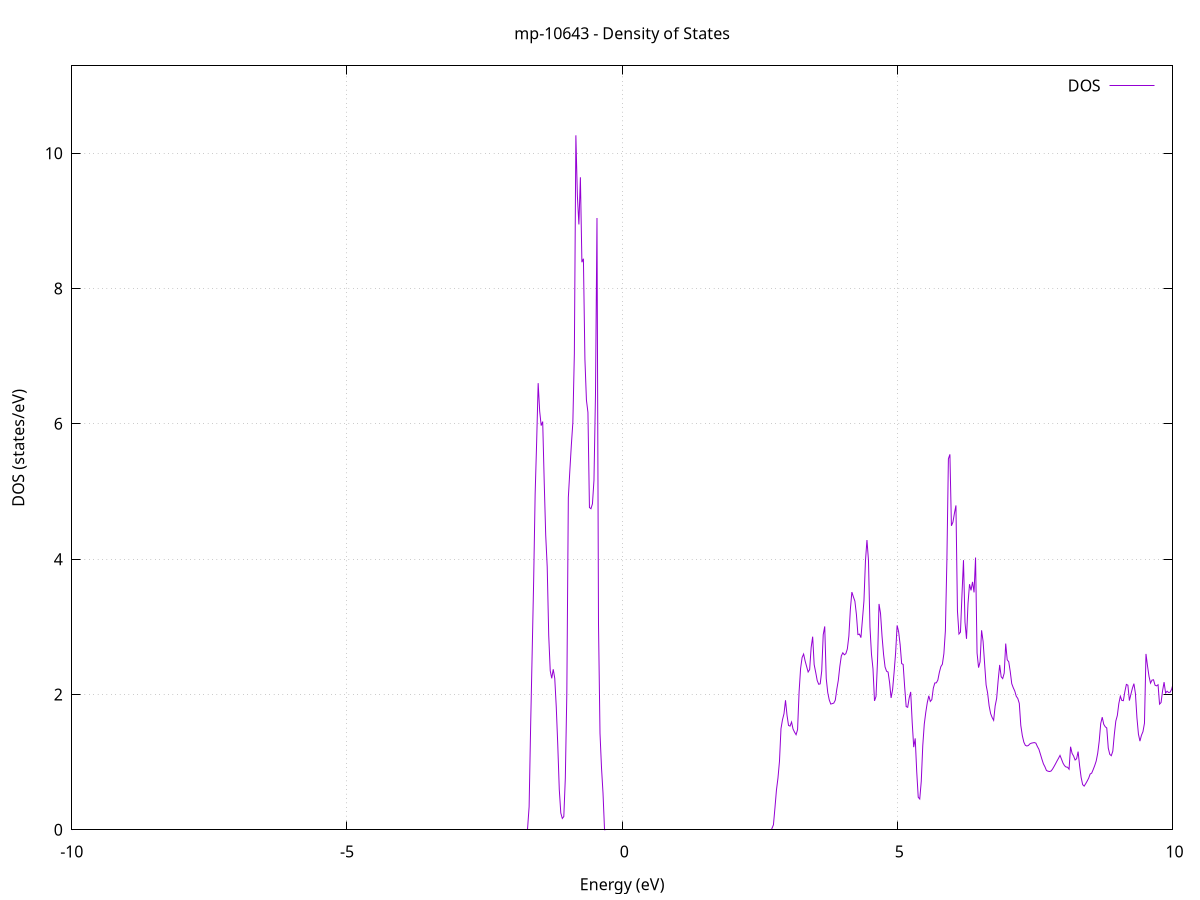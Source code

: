 set title 'mp-10643 - Density of States'
set xlabel 'Energy (eV)'
set ylabel 'DOS (states/eV)'
set grid
set xrange [-10:10]
set yrange [0:11.291]
set xzeroaxis lt -1
set terminal png size 800,600
set output 'mp-10643_dos_gnuplot.png'
plot '-' using 1:2 with lines title 'DOS'
-41.262600 0.000000
-41.235200 0.000000
-41.207800 0.000000
-41.180400 0.000000
-41.153000 0.000000
-41.125600 0.000000
-41.098200 0.000000
-41.070800 0.000000
-41.043400 0.000000
-41.016000 0.000000
-40.988600 0.000000
-40.961200 0.000000
-40.933800 0.000000
-40.906400 0.000000
-40.879000 0.000000
-40.851600 0.000000
-40.824100 0.000000
-40.796700 0.000000
-40.769300 0.000000
-40.741900 0.000000
-40.714500 0.000000
-40.687100 0.000000
-40.659700 0.000000
-40.632300 0.000000
-40.604900 0.000000
-40.577500 0.000000
-40.550100 0.000000
-40.522700 0.000000
-40.495300 0.000000
-40.467900 0.000000
-40.440500 0.000000
-40.413100 0.000000
-40.385700 0.000000
-40.358300 0.000000
-40.330900 0.000000
-40.303500 0.000000
-40.276100 0.000000
-40.248700 0.000000
-40.221200 0.000000
-40.193800 0.000000
-40.166400 0.000000
-40.139000 0.000000
-40.111600 0.000000
-40.084200 0.000000
-40.056800 0.000000
-40.029400 0.000000
-40.002000 0.000000
-39.974600 0.000000
-39.947200 0.000000
-39.919800 0.000000
-39.892400 0.000000
-39.865000 0.000000
-39.837600 0.000000
-39.810200 0.000000
-39.782800 0.000000
-39.755400 0.000000
-39.728000 0.000000
-39.700600 0.000000
-39.673200 0.000000
-39.645800 0.000000
-39.618300 0.000000
-39.590900 0.000000
-39.563500 0.000000
-39.536100 0.000000
-39.508700 0.000000
-39.481300 0.000000
-39.453900 0.000000
-39.426500 0.000000
-39.399100 0.000000
-39.371700 0.000000
-39.344300 0.000000
-39.316900 0.000000
-39.289500 0.000000
-39.262100 0.000000
-39.234700 0.000000
-39.207300 0.000000
-39.179900 0.000000
-39.152500 0.000000
-39.125100 0.000000
-39.097700 0.000000
-39.070300 0.000000
-39.042800 0.000000
-39.015400 0.000000
-38.988000 0.000000
-38.960600 0.000000
-38.933200 0.000000
-38.905800 0.000000
-38.878400 0.000000
-38.851000 0.000000
-38.823600 0.000000
-38.796200 0.000000
-38.768800 324.439200
-38.741400 0.000000
-38.714000 0.000000
-38.686600 0.000000
-38.659200 0.000000
-38.631800 0.000000
-38.604400 0.000000
-38.577000 0.000000
-38.549600 0.000000
-38.522200 0.000000
-38.494800 0.000000
-38.467400 0.000000
-38.439900 0.000000
-38.412500 0.000000
-38.385100 0.000000
-38.357700 0.000000
-38.330300 0.000000
-38.302900 0.000000
-38.275500 0.000000
-38.248100 0.000000
-38.220700 0.000000
-38.193300 0.000000
-38.165900 0.000000
-38.138500 0.000000
-38.111100 0.000000
-38.083700 0.000000
-38.056300 0.000000
-38.028900 0.000000
-38.001500 0.000000
-37.974100 0.000000
-37.946700 0.000000
-37.919300 0.000000
-37.891900 0.000000
-37.864500 0.000000
-37.837000 0.000000
-37.809600 0.000000
-37.782200 0.000000
-37.754800 0.000000
-37.727400 0.000000
-37.700000 0.000000
-37.672600 0.000000
-37.645200 0.000000
-37.617800 0.000000
-37.590400 0.000000
-37.563000 0.000000
-37.535600 0.000000
-37.508200 0.000000
-37.480800 0.000000
-37.453400 0.000000
-37.426000 0.000000
-37.398600 0.000000
-37.371200 0.000000
-37.343800 0.000000
-37.316400 0.000000
-37.289000 0.000000
-37.261500 0.000000
-37.234100 0.000000
-37.206700 0.000000
-37.179300 0.000000
-37.151900 0.000000
-37.124500 0.000000
-37.097100 0.000000
-37.069700 0.000000
-37.042300 0.000000
-37.014900 0.000000
-36.987500 0.000000
-36.960100 0.000000
-36.932700 0.000000
-36.905300 0.000000
-36.877900 0.000000
-36.850500 0.000000
-36.823100 0.000000
-36.795700 0.000000
-36.768300 0.000000
-36.740900 0.000000
-36.713500 0.000000
-36.686100 0.000000
-36.658600 0.000000
-36.631200 0.000000
-36.603800 0.000000
-36.576400 0.000000
-36.549000 0.000000
-36.521600 0.000000
-36.494200 0.000000
-36.466800 0.000000
-36.439400 0.000000
-36.412000 0.000000
-36.384600 0.000000
-36.357200 0.000000
-36.329800 0.000000
-36.302400 0.000000
-36.275000 0.000000
-36.247600 0.000000
-36.220200 0.000000
-36.192800 0.000000
-36.165400 0.000000
-36.138000 0.000000
-36.110600 0.000000
-36.083100 0.000000
-36.055700 0.000000
-36.028300 0.000000
-36.000900 0.000000
-35.973500 0.000000
-35.946100 0.000000
-35.918700 0.000000
-35.891300 0.000000
-35.863900 0.000000
-35.836500 0.000000
-35.809100 0.000000
-35.781700 0.000000
-35.754300 0.000000
-35.726900 0.000000
-35.699500 0.000000
-35.672100 0.000000
-35.644700 0.000000
-35.617300 0.000000
-35.589900 0.000000
-35.562500 0.000000
-35.535100 0.000000
-35.507700 0.000000
-35.480200 0.000000
-35.452800 0.000000
-35.425400 0.000000
-35.398000 0.000000
-35.370600 0.000000
-35.343200 0.000000
-35.315800 0.000000
-35.288400 0.000000
-35.261000 0.000000
-35.233600 0.000000
-35.206200 0.000000
-35.178800 0.000000
-35.151400 0.000000
-35.124000 0.000000
-35.096600 0.000000
-35.069200 0.000000
-35.041800 0.000000
-35.014400 0.000000
-34.987000 0.000000
-34.959600 0.000000
-34.932200 0.000000
-34.904800 0.000000
-34.877300 0.000000
-34.849900 0.000000
-34.822500 0.000000
-34.795100 0.000000
-34.767700 0.000000
-34.740300 0.000000
-34.712900 0.000000
-34.685500 0.000000
-34.658100 0.000000
-34.630700 0.000000
-34.603300 0.000000
-34.575900 0.000000
-34.548500 0.000000
-34.521100 0.000000
-34.493700 0.000000
-34.466300 0.000000
-34.438900 0.000000
-34.411500 0.000000
-34.384100 0.000000
-34.356700 0.000000
-34.329300 0.000000
-34.301800 0.000000
-34.274400 0.000000
-34.247000 0.000000
-34.219600 0.000000
-34.192200 0.000000
-34.164800 0.000000
-34.137400 0.000000
-34.110000 0.000000
-34.082600 0.000000
-34.055200 0.000000
-34.027800 0.000000
-34.000400 0.000000
-33.973000 0.000000
-33.945600 0.000000
-33.918200 0.000000
-33.890800 0.000000
-33.863400 0.000000
-33.836000 0.000000
-33.808600 0.000000
-33.781200 0.000000
-33.753800 0.000000
-33.726400 0.000000
-33.698900 0.000000
-33.671500 0.000000
-33.644100 0.000000
-33.616700 0.000000
-33.589300 0.000000
-33.561900 0.000000
-33.534500 0.000000
-33.507100 0.000000
-33.479700 0.000000
-33.452300 0.000000
-33.424900 0.000000
-33.397500 0.000000
-33.370100 0.000000
-33.342700 0.000000
-33.315300 0.000000
-33.287900 0.000000
-33.260500 0.000000
-33.233100 0.000000
-33.205700 0.000000
-33.178300 0.000000
-33.150900 0.000000
-33.123500 0.000000
-33.096000 0.000000
-33.068600 0.000000
-33.041200 0.000000
-33.013800 0.000000
-32.986400 0.000000
-32.959000 0.000000
-32.931600 0.000000
-32.904200 0.000000
-32.876800 0.000000
-32.849400 0.000000
-32.822000 0.000000
-32.794600 0.000000
-32.767200 0.000000
-32.739800 0.000000
-32.712400 0.000000
-32.685000 0.000000
-32.657600 0.000000
-32.630200 0.000000
-32.602800 0.000000
-32.575400 0.000000
-32.548000 0.000000
-32.520500 0.000000
-32.493100 0.000000
-32.465700 0.000000
-32.438300 0.000000
-32.410900 0.000000
-32.383500 0.000000
-32.356100 0.000000
-32.328700 0.000000
-32.301300 0.000000
-32.273900 0.000000
-32.246500 0.000000
-32.219100 0.000000
-32.191700 0.000000
-32.164300 0.000000
-32.136900 0.000000
-32.109500 0.000000
-32.082100 0.000000
-32.054700 0.000000
-32.027300 0.000000
-31.999900 0.000000
-31.972500 0.000000
-31.945100 0.000000
-31.917600 0.000000
-31.890200 0.000000
-31.862800 0.000000
-31.835400 0.000000
-31.808000 0.000000
-31.780600 0.000000
-31.753200 0.000000
-31.725800 0.000000
-31.698400 0.000000
-31.671000 0.000000
-31.643600 0.000000
-31.616200 0.000000
-31.588800 0.000000
-31.561400 0.000000
-31.534000 0.000000
-31.506600 0.000000
-31.479200 0.000000
-31.451800 0.000000
-31.424400 0.000000
-31.397000 0.000000
-31.369600 0.000000
-31.342100 0.000000
-31.314700 0.000000
-31.287300 0.000000
-31.259900 0.000000
-31.232500 0.000000
-31.205100 0.000000
-31.177700 0.000000
-31.150300 0.000000
-31.122900 0.000000
-31.095500 0.000000
-31.068100 0.000000
-31.040700 0.000000
-31.013300 0.000000
-30.985900 0.000000
-30.958500 0.000000
-30.931100 0.000000
-30.903700 0.000000
-30.876300 0.000000
-30.848900 0.000000
-30.821500 0.000000
-30.794100 0.000000
-30.766700 0.000000
-30.739200 0.000000
-30.711800 0.000000
-30.684400 0.000000
-30.657000 0.000000
-30.629600 0.000000
-30.602200 0.000000
-30.574800 0.000000
-30.547400 0.000000
-30.520000 0.000000
-30.492600 0.000000
-30.465200 0.000000
-30.437800 0.000000
-30.410400 0.000000
-30.383000 0.000000
-30.355600 0.000000
-30.328200 0.000000
-30.300800 0.000000
-30.273400 0.000000
-30.246000 0.000000
-30.218600 0.000000
-30.191200 0.000000
-30.163800 0.000000
-30.136300 0.000000
-30.108900 0.000000
-30.081500 0.000000
-30.054100 0.000000
-30.026700 0.000000
-29.999300 0.000000
-29.971900 0.000000
-29.944500 0.000000
-29.917100 0.000000
-29.889700 0.000000
-29.862300 0.000000
-29.834900 0.000000
-29.807500 0.000000
-29.780100 0.000000
-29.752700 0.000000
-29.725300 0.000000
-29.697900 0.000000
-29.670500 0.000000
-29.643100 0.000000
-29.615700 0.000000
-29.588300 0.000000
-29.560800 0.000000
-29.533400 0.000000
-29.506000 0.000000
-29.478600 0.000000
-29.451200 0.000000
-29.423800 0.000000
-29.396400 0.000000
-29.369000 0.000000
-29.341600 0.000000
-29.314200 0.000000
-29.286800 0.000000
-29.259400 0.000000
-29.232000 0.000000
-29.204600 0.000000
-29.177200 0.000000
-29.149800 0.000000
-29.122400 0.000000
-29.095000 0.000000
-29.067600 0.000000
-29.040200 0.000000
-29.012800 0.000000
-28.985400 0.000000
-28.957900 0.000000
-28.930500 0.000000
-28.903100 0.000000
-28.875700 0.000000
-28.848300 0.000000
-28.820900 0.000000
-28.793500 0.000000
-28.766100 0.000000
-28.738700 0.000000
-28.711300 0.000000
-28.683900 0.000000
-28.656500 0.000000
-28.629100 0.000000
-28.601700 0.000000
-28.574300 0.000000
-28.546900 0.000000
-28.519500 0.000000
-28.492100 0.000000
-28.464700 0.000000
-28.437300 0.000000
-28.409900 0.000000
-28.382500 0.000000
-28.355000 0.000000
-28.327600 0.000000
-28.300200 0.000000
-28.272800 0.000000
-28.245400 0.000000
-28.218000 0.000000
-28.190600 0.000000
-28.163200 0.000000
-28.135800 0.000000
-28.108400 0.000000
-28.081000 0.000000
-28.053600 0.000000
-28.026200 0.000000
-27.998800 0.000000
-27.971400 0.000000
-27.944000 0.000000
-27.916600 0.000000
-27.889200 0.000000
-27.861800 0.000000
-27.834400 0.000000
-27.807000 0.000000
-27.779500 0.000000
-27.752100 0.000000
-27.724700 0.000000
-27.697300 0.000000
-27.669900 0.000000
-27.642500 0.000000
-27.615100 0.000000
-27.587700 0.000000
-27.560300 0.000000
-27.532900 0.000000
-27.505500 0.000000
-27.478100 0.000000
-27.450700 0.000000
-27.423300 0.000000
-27.395900 0.000000
-27.368500 0.000000
-27.341100 0.000000
-27.313700 0.000000
-27.286300 0.000000
-27.258900 0.000000
-27.231500 0.000000
-27.204100 0.000000
-27.176600 0.000000
-27.149200 0.000000
-27.121800 0.000000
-27.094400 0.000000
-27.067000 0.000000
-27.039600 0.000000
-27.012200 0.000000
-26.984800 0.000000
-26.957400 0.000000
-26.930000 0.000000
-26.902600 0.000000
-26.875200 0.000000
-26.847800 0.000000
-26.820400 0.000000
-26.793000 0.000000
-26.765600 0.000000
-26.738200 0.000000
-26.710800 0.000000
-26.683400 0.000000
-26.656000 0.000000
-26.628600 0.000000
-26.601100 0.000000
-26.573700 0.000000
-26.546300 0.000000
-26.518900 0.000000
-26.491500 0.000000
-26.464100 0.000000
-26.436700 0.000000
-26.409300 0.000000
-26.381900 0.000000
-26.354500 0.000000
-26.327100 0.000000
-26.299700 0.000000
-26.272300 0.000000
-26.244900 0.000000
-26.217500 0.000000
-26.190100 0.000000
-26.162700 0.000000
-26.135300 0.000000
-26.107900 0.000000
-26.080500 0.000000
-26.053100 0.000000
-26.025700 0.000000
-25.998200 0.000000
-25.970800 0.000000
-25.943400 0.000000
-25.916000 0.000000
-25.888600 0.000000
-25.861200 0.000000
-25.833800 0.000000
-25.806400 0.000000
-25.779000 0.000000
-25.751600 0.000000
-25.724200 0.000000
-25.696800 0.000000
-25.669400 0.000000
-25.642000 0.000000
-25.614600 0.000000
-25.587200 0.000000
-25.559800 0.000000
-25.532400 0.000000
-25.505000 0.000000
-25.477600 0.000000
-25.450200 0.000000
-25.422800 0.000000
-25.395300 0.000000
-25.367900 0.000000
-25.340500 0.000000
-25.313100 0.000000
-25.285700 0.000000
-25.258300 0.000000
-25.230900 0.000000
-25.203500 0.000000
-25.176100 0.000000
-25.148700 0.000000
-25.121300 0.000000
-25.093900 0.000000
-25.066500 0.000000
-25.039100 0.000000
-25.011700 0.000000
-24.984300 0.000000
-24.956900 0.000000
-24.929500 0.000000
-24.902100 0.000000
-24.874700 0.000000
-24.847300 0.000000
-24.819800 0.000000
-24.792400 0.000000
-24.765000 0.000000
-24.737600 0.000000
-24.710200 0.000000
-24.682800 0.000000
-24.655400 0.000000
-24.628000 0.000000
-24.600600 0.000000
-24.573200 0.000000
-24.545800 0.000000
-24.518400 0.000000
-24.491000 0.000000
-24.463600 0.000000
-24.436200 0.000000
-24.408800 0.000000
-24.381400 0.000000
-24.354000 0.000000
-24.326600 0.000000
-24.299200 0.000000
-24.271800 0.000000
-24.244400 0.000000
-24.216900 0.000000
-24.189500 0.000000
-24.162100 0.000000
-24.134700 0.000000
-24.107300 0.000000
-24.079900 0.000000
-24.052500 0.000000
-24.025100 0.000000
-23.997700 0.000000
-23.970300 0.000000
-23.942900 0.000000
-23.915500 0.000000
-23.888100 0.000000
-23.860700 0.000000
-23.833300 0.000000
-23.805900 0.000000
-23.778500 0.000000
-23.751100 0.000000
-23.723700 0.000000
-23.696300 0.000000
-23.668900 0.000000
-23.641500 0.000000
-23.614000 0.000000
-23.586600 0.000000
-23.559200 0.000000
-23.531800 0.000000
-23.504400 0.000000
-23.477000 0.000000
-23.449600 0.000000
-23.422200 0.000000
-23.394800 0.000000
-23.367400 0.000000
-23.340000 0.000000
-23.312600 0.000000
-23.285200 0.000000
-23.257800 0.000000
-23.230400 0.000000
-23.203000 0.000000
-23.175600 0.000000
-23.148200 0.000000
-23.120800 0.000000
-23.093400 0.000000
-23.066000 0.000000
-23.038500 0.000000
-23.011100 0.000000
-22.983700 0.000000
-22.956300 0.000000
-22.928900 0.000000
-22.901500 0.000000
-22.874100 0.000000
-22.846700 0.000000
-22.819300 0.000000
-22.791900 0.000000
-22.764500 0.000000
-22.737100 0.000000
-22.709700 0.000000
-22.682300 0.000000
-22.654900 0.000000
-22.627500 0.000000
-22.600100 0.000000
-22.572700 0.000000
-22.545300 0.000000
-22.517900 0.000000
-22.490500 0.000000
-22.463100 0.000000
-22.435600 0.000000
-22.408200 0.000000
-22.380800 0.000000
-22.353400 0.000000
-22.326000 0.000000
-22.298600 0.000000
-22.271200 0.000000
-22.243800 0.000000
-22.216400 0.000000
-22.189000 0.000000
-22.161600 0.000000
-22.134200 0.000000
-22.106800 0.000000
-22.079400 0.000000
-22.052000 0.000000
-22.024600 0.000000
-21.997200 0.000000
-21.969800 0.000000
-21.942400 0.000000
-21.915000 0.000000
-21.887600 0.000000
-21.860100 0.000000
-21.832700 0.000000
-21.805300 0.000000
-21.777900 0.000000
-21.750500 0.000000
-21.723100 0.000000
-21.695700 0.000000
-21.668300 0.000000
-21.640900 0.000000
-21.613500 0.000000
-21.586100 0.000000
-21.558700 0.000000
-21.531300 0.000000
-21.503900 0.000000
-21.476500 0.000000
-21.449100 0.000000
-21.421700 0.000000
-21.394300 0.000000
-21.366900 0.000000
-21.339500 0.000000
-21.312100 0.000000
-21.284700 0.000000
-21.257200 0.000000
-21.229800 0.000000
-21.202400 0.000000
-21.175000 0.000000
-21.147600 0.000000
-21.120200 0.000000
-21.092800 0.000000
-21.065400 0.000000
-21.038000 0.000000
-21.010600 0.000000
-20.983200 0.000000
-20.955800 0.000000
-20.928400 0.000000
-20.901000 0.000000
-20.873600 0.000000
-20.846200 0.000000
-20.818800 0.000000
-20.791400 0.000000
-20.764000 0.000000
-20.736600 0.000000
-20.709200 0.000000
-20.681800 0.000000
-20.654300 0.000000
-20.626900 0.000000
-20.599500 0.000000
-20.572100 0.000000
-20.544700 0.000000
-20.517300 0.000000
-20.489900 0.000000
-20.462500 0.000000
-20.435100 0.000000
-20.407700 0.000000
-20.380300 0.000000
-20.352900 0.000000
-20.325500 0.000000
-20.298100 0.000000
-20.270700 0.000000
-20.243300 0.000000
-20.215900 0.000000
-20.188500 0.000000
-20.161100 0.000000
-20.133700 0.000000
-20.106300 0.000000
-20.078800 0.000000
-20.051400 0.000000
-20.024000 0.000000
-19.996600 0.000000
-19.969200 0.000000
-19.941800 0.000000
-19.914400 0.000000
-19.887000 0.000000
-19.859600 0.000000
-19.832200 0.000000
-19.804800 0.000000
-19.777400 0.000000
-19.750000 0.000000
-19.722600 0.000000
-19.695200 0.000000
-19.667800 0.000000
-19.640400 0.000000
-19.613000 0.000000
-19.585600 0.000000
-19.558200 0.000000
-19.530800 0.000000
-19.503400 0.000000
-19.475900 0.000000
-19.448500 0.000000
-19.421100 0.000000
-19.393700 0.000000
-19.366300 0.000000
-19.338900 0.000000
-19.311500 0.000000
-19.284100 0.000000
-19.256700 0.000000
-19.229300 0.000000
-19.201900 0.000000
-19.174500 0.000000
-19.147100 0.000000
-19.119700 0.000000
-19.092300 0.000000
-19.064900 0.000000
-19.037500 0.000000
-19.010100 0.000000
-18.982700 0.000000
-18.955300 0.000000
-18.927900 0.000000
-18.900500 0.000000
-18.873000 0.000000
-18.845600 0.000000
-18.818200 0.000000
-18.790800 0.000000
-18.763400 0.000000
-18.736000 0.000000
-18.708600 0.000000
-18.681200 0.000000
-18.653800 0.000000
-18.626400 0.000000
-18.599000 0.000000
-18.571600 0.000000
-18.544200 0.000000
-18.516800 0.000000
-18.489400 30.759100
-18.462000 9.240500
-18.434600 32.715700
-18.407200 6.643900
-18.379800 23.758600
-18.352400 44.186100
-18.325000 21.500100
-18.297500 50.762000
-18.270100 0.000000
-18.242700 0.000000
-18.215300 0.000000
-18.187900 0.000000
-18.160500 0.000000
-18.133100 0.000000
-18.105700 0.000000
-18.078300 0.000000
-18.050900 0.000000
-18.023500 0.000000
-17.996100 0.000000
-17.968700 0.000000
-17.941300 0.000000
-17.913900 0.000000
-17.886500 0.000000
-17.859100 0.000000
-17.831700 0.000000
-17.804300 0.000000
-17.776900 0.000000
-17.749500 0.000000
-17.722100 0.000000
-17.694600 0.000000
-17.667200 0.000000
-17.639800 0.000000
-17.612400 0.000000
-17.585000 0.000000
-17.557600 0.000000
-17.530200 0.000000
-17.502800 0.000000
-17.475400 0.000000
-17.448000 0.000000
-17.420600 0.000000
-17.393200 0.000000
-17.365800 0.000000
-17.338400 0.000000
-17.311000 0.000000
-17.283600 0.000000
-17.256200 0.000000
-17.228800 0.000000
-17.201400 0.000000
-17.174000 0.000000
-17.146600 0.000000
-17.119100 0.000000
-17.091700 0.000000
-17.064300 0.000000
-17.036900 0.000000
-17.009500 0.000000
-16.982100 0.000000
-16.954700 0.000000
-16.927300 0.000000
-16.899900 0.000000
-16.872500 0.000000
-16.845100 0.000000
-16.817700 0.000000
-16.790300 0.000000
-16.762900 0.000000
-16.735500 0.000000
-16.708100 0.000000
-16.680700 0.000000
-16.653300 0.000000
-16.625900 0.000000
-16.598500 0.000000
-16.571100 0.000000
-16.543700 0.000000
-16.516200 0.000000
-16.488800 0.000000
-16.461400 0.000000
-16.434000 0.000000
-16.406600 0.000000
-16.379200 0.000000
-16.351800 0.000000
-16.324400 0.000000
-16.297000 0.000000
-16.269600 0.000000
-16.242200 0.000000
-16.214800 0.000000
-16.187400 0.000000
-16.160000 0.000000
-16.132600 0.000000
-16.105200 0.000000
-16.077800 0.000000
-16.050400 0.000000
-16.023000 0.000000
-15.995600 0.000000
-15.968200 0.000000
-15.940800 0.000000
-15.913300 0.000000
-15.885900 0.000000
-15.858500 0.000000
-15.831100 0.000000
-15.803700 0.000000
-15.776300 0.000000
-15.748900 0.000000
-15.721500 0.000000
-15.694100 0.000000
-15.666700 0.000000
-15.639300 0.000000
-15.611900 0.000000
-15.584500 0.000000
-15.557100 0.000000
-15.529700 0.000000
-15.502300 0.000000
-15.474900 0.000000
-15.447500 0.000000
-15.420100 0.000000
-15.392700 0.000000
-15.365300 0.000000
-15.337800 0.000000
-15.310400 0.000000
-15.283000 0.000000
-15.255600 0.000000
-15.228200 0.000000
-15.200800 0.000000
-15.173400 0.000000
-15.146000 0.000000
-15.118600 0.000000
-15.091200 0.000000
-15.063800 0.000000
-15.036400 0.000000
-15.009000 0.000000
-14.981600 0.000000
-14.954200 0.000000
-14.926800 0.000000
-14.899400 0.000000
-14.872000 0.000000
-14.844600 0.000000
-14.817200 0.000000
-14.789800 0.000000
-14.762400 0.000000
-14.734900 0.000000
-14.707500 0.000000
-14.680100 0.000000
-14.652700 0.000000
-14.625300 0.000000
-14.597900 0.000000
-14.570500 0.000000
-14.543100 0.000000
-14.515700 0.000000
-14.488300 0.000000
-14.460900 0.000000
-14.433500 0.000000
-14.406100 0.000000
-14.378700 0.000000
-14.351300 0.000000
-14.323900 0.000000
-14.296500 0.000000
-14.269100 0.000000
-14.241700 0.000000
-14.214300 0.000000
-14.186900 0.000000
-14.159500 0.000000
-14.132000 0.000000
-14.104600 0.000000
-14.077200 0.000000
-14.049800 0.000000
-14.022400 0.000000
-13.995000 0.000000
-13.967600 0.000000
-13.940200 0.000000
-13.912800 0.000000
-13.885400 0.000000
-13.858000 0.000000
-13.830600 0.000000
-13.803200 0.000000
-13.775800 0.000000
-13.748400 0.000000
-13.721000 0.000000
-13.693600 0.000000
-13.666200 0.000000
-13.638800 0.000000
-13.611400 0.000000
-13.584000 0.000000
-13.556500 0.000000
-13.529100 0.000000
-13.501700 0.000000
-13.474300 0.000000
-13.446900 0.000000
-13.419500 0.000000
-13.392100 0.000000
-13.364700 0.000000
-13.337300 0.000000
-13.309900 0.000000
-13.282500 0.000000
-13.255100 0.000000
-13.227700 0.000000
-13.200300 0.000000
-13.172900 0.000000
-13.145500 0.000000
-13.118100 0.000000
-13.090700 0.000000
-13.063300 0.000000
-13.035900 0.000000
-13.008500 0.000000
-12.981100 0.000000
-12.953600 0.000000
-12.926200 0.000000
-12.898800 0.000000
-12.871400 0.000000
-12.844000 0.000000
-12.816600 0.000000
-12.789200 0.000000
-12.761800 0.000000
-12.734400 0.000000
-12.707000 0.000000
-12.679600 0.000000
-12.652200 0.000000
-12.624800 0.000000
-12.597400 0.000000
-12.570000 0.000000
-12.542600 0.000000
-12.515200 0.000000
-12.487800 0.000000
-12.460400 0.000000
-12.433000 0.000000
-12.405600 0.000000
-12.378100 0.000000
-12.350700 0.000000
-12.323300 0.000000
-12.295900 0.000000
-12.268500 0.000000
-12.241100 0.000000
-12.213700 0.000000
-12.186300 0.000000
-12.158900 0.000000
-12.131500 0.000000
-12.104100 0.000000
-12.076700 0.000000
-12.049300 0.000000
-12.021900 0.000000
-11.994500 0.000000
-11.967100 0.000000
-11.939700 0.000000
-11.912300 0.000000
-11.884900 0.000000
-11.857500 0.000000
-11.830100 0.000000
-11.802700 0.000000
-11.775200 0.000000
-11.747800 0.000000
-11.720400 0.000000
-11.693000 0.000000
-11.665600 0.000000
-11.638200 0.000000
-11.610800 0.000000
-11.583400 0.000000
-11.556000 0.000000
-11.528600 0.000000
-11.501200 0.000000
-11.473800 0.000000
-11.446400 0.000000
-11.419000 0.000000
-11.391600 0.000000
-11.364200 0.000000
-11.336800 0.000000
-11.309400 0.000000
-11.282000 0.000000
-11.254600 0.000000
-11.227200 0.000000
-11.199800 0.000000
-11.172300 0.000000
-11.144900 0.000000
-11.117500 0.000000
-11.090100 0.000000
-11.062700 0.000000
-11.035300 0.000000
-11.007900 0.000000
-10.980500 0.000000
-10.953100 0.000000
-10.925700 0.000000
-10.898300 0.000000
-10.870900 0.000000
-10.843500 0.000000
-10.816100 0.000000
-10.788700 0.213300
-10.761300 0.440100
-10.733900 0.640500
-10.706500 0.818800
-10.679100 1.016300
-10.651700 1.218900
-10.624300 1.459500
-10.596800 1.712900
-10.569400 2.042400
-10.542000 2.432500
-10.514600 2.981000
-10.487200 3.621500
-10.459800 4.817800
-10.432400 7.043200
-10.405000 8.256300
-10.377600 9.086100
-10.350200 10.134600
-10.322800 14.741100
-10.295400 0.000000
-10.268000 0.000000
-10.240600 0.000000
-10.213200 0.000000
-10.185800 0.000000
-10.158400 0.000000
-10.131000 0.000000
-10.103600 0.000000
-10.076200 0.000000
-10.048800 0.000000
-10.021400 0.000000
-9.993900 0.000000
-9.966500 0.000000
-9.939100 0.000000
-9.911700 0.000000
-9.884300 0.000000
-9.856900 0.000000
-9.829500 0.000000
-9.802100 0.000000
-9.774700 0.000000
-9.747300 0.000000
-9.719900 0.000000
-9.692500 0.000000
-9.665100 0.000000
-9.637700 0.000000
-9.610300 0.000000
-9.582900 0.000000
-9.555500 0.000000
-9.528100 0.000000
-9.500700 0.000000
-9.473300 0.000000
-9.445900 0.000000
-9.418500 0.000000
-9.391000 0.000000
-9.363600 0.000000
-9.336200 0.000000
-9.308800 0.000000
-9.281400 0.000000
-9.254000 0.000000
-9.226600 0.000000
-9.199200 0.000000
-9.171800 0.000000
-9.144400 0.000000
-9.117000 0.000000
-9.089600 0.000000
-9.062200 0.000000
-9.034800 0.000000
-9.007400 0.000000
-8.980000 0.000000
-8.952600 0.000000
-8.925200 0.000000
-8.897800 0.000000
-8.870400 0.000000
-8.843000 0.000000
-8.815500 0.000000
-8.788100 0.000000
-8.760700 0.000000
-8.733300 0.000000
-8.705900 0.000000
-8.678500 0.000000
-8.651100 0.000000
-8.623700 0.000000
-8.596300 0.000000
-8.568900 0.000000
-8.541500 0.000000
-8.514100 0.000000
-8.486700 0.000000
-8.459300 0.000000
-8.431900 0.000000
-8.404500 0.000000
-8.377100 0.000000
-8.349700 0.000000
-8.322300 0.000000
-8.294900 0.000000
-8.267500 0.000000
-8.240100 0.000000
-8.212600 0.000000
-8.185200 0.000000
-8.157800 0.000000
-8.130400 0.000000
-8.103000 0.000000
-8.075600 0.000000
-8.048200 0.000000
-8.020800 0.000000
-7.993400 0.000000
-7.966000 0.000000
-7.938600 0.000000
-7.911200 0.000000
-7.883800 0.000000
-7.856400 0.000000
-7.829000 0.000000
-7.801600 0.000000
-7.774200 0.000000
-7.746800 0.000000
-7.719400 0.000000
-7.692000 0.000000
-7.664600 0.000000
-7.637100 0.000000
-7.609700 0.000000
-7.582300 0.000000
-7.554900 0.000000
-7.527500 0.000000
-7.500100 0.000000
-7.472700 0.000000
-7.445300 0.000000
-7.417900 0.000000
-7.390500 0.000000
-7.363100 0.000000
-7.335700 0.000000
-7.308300 0.000000
-7.280900 0.000000
-7.253500 0.000000
-7.226100 0.000000
-7.198700 0.000000
-7.171300 0.000000
-7.143900 0.000000
-7.116500 0.000000
-7.089100 0.000000
-7.061700 0.000000
-7.034200 0.000000
-7.006800 0.000000
-6.979400 0.000000
-6.952000 0.000000
-6.924600 0.000000
-6.897200 0.000000
-6.869800 0.000000
-6.842400 0.000000
-6.815000 0.000000
-6.787600 0.000000
-6.760200 0.000000
-6.732800 0.000000
-6.705400 0.000000
-6.678000 0.000000
-6.650600 0.000000
-6.623200 0.000000
-6.595800 0.000000
-6.568400 0.000000
-6.541000 0.000000
-6.513600 0.000000
-6.486200 0.000000
-6.458800 0.000000
-6.431300 0.000000
-6.403900 0.000000
-6.376500 0.000000
-6.349100 0.000000
-6.321700 0.000000
-6.294300 0.000000
-6.266900 0.000000
-6.239500 0.000000
-6.212100 0.000000
-6.184700 0.000000
-6.157300 0.000000
-6.129900 0.000000
-6.102500 0.000000
-6.075100 0.000000
-6.047700 0.000000
-6.020300 0.000000
-5.992900 0.000000
-5.965500 0.000000
-5.938100 0.000000
-5.910700 0.000000
-5.883300 0.000000
-5.855800 0.000000
-5.828400 0.000000
-5.801000 0.000000
-5.773600 0.000000
-5.746200 0.000000
-5.718800 0.000000
-5.691400 0.000000
-5.664000 0.000000
-5.636600 0.000000
-5.609200 0.000000
-5.581800 0.000000
-5.554400 0.000000
-5.527000 0.000000
-5.499600 0.000000
-5.472200 0.000000
-5.444800 0.000000
-5.417400 0.000000
-5.390000 0.000000
-5.362600 0.000000
-5.335200 0.000000
-5.307800 0.000000
-5.280400 0.000000
-5.252900 0.000000
-5.225500 0.000000
-5.198100 0.000000
-5.170700 0.000000
-5.143300 0.000000
-5.115900 0.000000
-5.088500 0.000000
-5.061100 0.000000
-5.033700 0.000000
-5.006300 0.000000
-4.978900 0.000000
-4.951500 0.000000
-4.924100 0.000000
-4.896700 0.000000
-4.869300 0.000000
-4.841900 0.000000
-4.814500 0.000000
-4.787100 0.000000
-4.759700 0.000000
-4.732300 0.000000
-4.704900 0.000000
-4.677500 0.000000
-4.650000 0.000000
-4.622600 0.000000
-4.595200 0.000000
-4.567800 0.000000
-4.540400 0.000000
-4.513000 0.000000
-4.485600 0.000000
-4.458200 0.000000
-4.430800 0.000000
-4.403400 0.000000
-4.376000 0.000000
-4.348600 0.000000
-4.321200 0.000000
-4.293800 0.000000
-4.266400 0.000000
-4.239000 0.000000
-4.211600 0.000000
-4.184200 0.000000
-4.156800 0.000000
-4.129400 0.000000
-4.102000 0.000000
-4.074500 0.000000
-4.047100 0.000000
-4.019700 0.000000
-3.992300 0.000000
-3.964900 0.000000
-3.937500 0.000000
-3.910100 0.000000
-3.882700 0.000000
-3.855300 0.000000
-3.827900 0.000000
-3.800500 0.000000
-3.773100 0.000000
-3.745700 0.000000
-3.718300 0.000000
-3.690900 0.000000
-3.663500 0.000000
-3.636100 0.000000
-3.608700 0.000000
-3.581300 0.000000
-3.553900 0.000000
-3.526500 0.000000
-3.499100 0.000000
-3.471600 0.000000
-3.444200 0.000000
-3.416800 0.000000
-3.389400 0.000000
-3.362000 0.000000
-3.334600 0.000000
-3.307200 0.000000
-3.279800 0.000000
-3.252400 0.000000
-3.225000 0.000000
-3.197600 0.000000
-3.170200 0.000000
-3.142800 0.000000
-3.115400 0.000000
-3.088000 0.000000
-3.060600 0.000000
-3.033200 0.000000
-3.005800 0.000000
-2.978400 0.000000
-2.951000 0.000000
-2.923600 0.000000
-2.896100 0.000000
-2.868700 0.000000
-2.841300 0.000000
-2.813900 0.000000
-2.786500 0.000000
-2.759100 0.000000
-2.731700 0.000000
-2.704300 0.000000
-2.676900 0.000000
-2.649500 0.000000
-2.622100 0.000000
-2.594700 0.000000
-2.567300 0.000000
-2.539900 0.000000
-2.512500 0.000000
-2.485100 0.000000
-2.457700 0.000000
-2.430300 0.000000
-2.402900 0.000000
-2.375500 0.000000
-2.348100 0.000000
-2.320700 0.000000
-2.293200 0.000000
-2.265800 0.000000
-2.238400 0.000000
-2.211000 0.000000
-2.183600 0.000000
-2.156200 0.000000
-2.128800 0.000000
-2.101400 0.000000
-2.074000 0.000000
-2.046600 0.000000
-2.019200 0.000000
-1.991800 0.000000
-1.964400 0.000000
-1.937000 0.000000
-1.909600 0.000000
-1.882200 0.000000
-1.854800 0.000000
-1.827400 0.000000
-1.800000 0.000000
-1.772600 0.000000
-1.745200 0.000000
-1.717800 0.000000
-1.690300 0.340400
-1.662900 1.526800
-1.635500 2.590300
-1.608100 3.672200
-1.580700 4.965500
-1.553300 5.735800
-1.525900 6.601800
-1.498500 6.187000
-1.471100 5.974200
-1.443700 6.033200
-1.416300 5.150000
-1.388900 4.356100
-1.361500 3.885200
-1.334100 2.872600
-1.306700 2.349900
-1.279300 2.238600
-1.251900 2.372200
-1.224500 2.239000
-1.197100 1.814800
-1.169700 1.251300
-1.142300 0.596100
-1.114800 0.248300
-1.087400 0.167500
-1.060000 0.195100
-1.032600 0.761300
-1.005200 2.012600
-0.977800 4.910900
-0.950400 5.306100
-0.923000 5.686100
-0.895600 6.020500
-0.868200 7.039100
-0.840800 10.264700
-0.813400 9.370200
-0.786000 8.947500
-0.758600 9.644500
-0.731200 8.388800
-0.703800 8.440300
-0.676400 6.954800
-0.649000 6.352000
-0.621600 6.169200
-0.594200 4.763500
-0.566800 4.745300
-0.539400 4.818100
-0.511900 5.166000
-0.484500 6.432400
-0.457100 9.042200
-0.429700 3.041400
-0.402300 1.426300
-0.374900 0.913400
-0.347500 0.539100
-0.320100 0.000400
-0.292700 0.000000
-0.265300 0.000000
-0.237900 0.000000
-0.210500 0.000000
-0.183100 0.000000
-0.155700 0.000000
-0.128300 0.000000
-0.100900 0.000000
-0.073500 0.000000
-0.046100 0.000000
-0.018700 0.000000
0.008700 0.000000
0.036100 0.000000
0.063500 0.000000
0.091000 0.000000
0.118400 0.000000
0.145800 0.000000
0.173200 0.000000
0.200600 0.000000
0.228000 0.000000
0.255400 0.000000
0.282800 0.000000
0.310200 0.000000
0.337600 0.000000
0.365000 0.000000
0.392400 0.000000
0.419800 0.000000
0.447200 0.000000
0.474600 0.000000
0.502000 0.000000
0.529400 0.000000
0.556800 0.000000
0.584200 0.000000
0.611600 0.000000
0.639000 0.000000
0.666500 0.000000
0.693900 0.000000
0.721300 0.000000
0.748700 0.000000
0.776100 0.000000
0.803500 0.000000
0.830900 0.000000
0.858300 0.000000
0.885700 0.000000
0.913100 0.000000
0.940500 0.000000
0.967900 0.000000
0.995300 0.000000
1.022700 0.000000
1.050100 0.000000
1.077500 0.000000
1.104900 0.000000
1.132300 0.000000
1.159700 0.000000
1.187100 0.000000
1.214500 0.000000
1.241900 0.000000
1.269400 0.000000
1.296800 0.000000
1.324200 0.000000
1.351600 0.000000
1.379000 0.000000
1.406400 0.000000
1.433800 0.000000
1.461200 0.000000
1.488600 0.000000
1.516000 0.000000
1.543400 0.000000
1.570800 0.000000
1.598200 0.000000
1.625600 0.000000
1.653000 0.000000
1.680400 0.000000
1.707800 0.000000
1.735200 0.000000
1.762600 0.000000
1.790000 0.000000
1.817400 0.000000
1.844900 0.000000
1.872300 0.000000
1.899700 0.000000
1.927100 0.000000
1.954500 0.000000
1.981900 0.000000
2.009300 0.000000
2.036700 0.000000
2.064100 0.000000
2.091500 0.000000
2.118900 0.000000
2.146300 0.000000
2.173700 0.000000
2.201100 0.000000
2.228500 0.000000
2.255900 0.000000
2.283300 0.000000
2.310700 0.000000
2.338100 0.000000
2.365500 0.000000
2.392900 0.000000
2.420300 0.000000
2.447800 0.000000
2.475200 0.000000
2.502600 0.000000
2.530000 0.000000
2.557400 0.000000
2.584800 0.000000
2.612200 0.000000
2.639600 0.000000
2.667000 0.000000
2.694400 0.000000
2.721800 0.000000
2.749200 0.074000
2.776600 0.323900
2.804000 0.589300
2.831400 0.765300
2.858800 1.013300
2.886200 1.494700
2.913600 1.626800
2.941000 1.716200
2.968400 1.914100
2.995800 1.693100
3.023200 1.542600
3.050700 1.532300
3.078100 1.592400
3.105500 1.488700
3.132900 1.442600
3.160300 1.405300
3.187700 1.481600
3.215100 2.038300
3.242500 2.384200
3.269900 2.545800
3.297300 2.597300
3.324700 2.494600
3.352100 2.412300
3.379500 2.332200
3.406900 2.368000
3.434300 2.693600
3.461700 2.854100
3.489100 2.441400
3.516500 2.328700
3.543900 2.207600
3.571300 2.150800
3.598700 2.156600
3.626200 2.346600
3.653600 2.883600
3.681000 3.005800
3.708400 2.237100
3.735800 2.027500
3.763200 1.919400
3.790600 1.858200
3.818000 1.864800
3.845400 1.872500
3.872800 1.915500
3.900200 2.076500
3.927600 2.208800
3.955000 2.412200
3.982400 2.569600
4.009800 2.616000
4.037200 2.586500
4.064600 2.603100
4.092000 2.672700
4.119400 2.862300
4.146800 3.258900
4.174200 3.513300
4.201600 3.443000
4.229100 3.378800
4.256500 3.183800
4.283900 2.885600
4.311300 2.892000
4.338700 2.840000
4.366100 3.105000
4.393500 3.382700
4.420900 3.970500
4.448300 4.282500
4.475700 3.984400
4.503100 2.996900
4.530500 2.593800
4.557900 2.378400
4.585300 1.905300
4.612700 1.969500
4.640100 2.495100
4.667500 3.338000
4.694900 3.198900
4.722300 2.860200
4.749700 2.594600
4.777100 2.406900
4.804500 2.343600
4.832000 2.331400
4.859400 2.176600
4.886800 1.948500
4.914200 2.071800
4.941600 2.329200
4.969000 2.615300
4.996400 3.020900
5.023800 2.927200
5.051200 2.737200
5.078600 2.456200
5.106000 2.444400
5.133400 2.111400
5.160800 1.820300
5.188200 1.810400
5.215600 1.948700
5.243000 2.037400
5.270400 1.586700
5.297800 1.221400
5.325200 1.350700
5.352600 0.856400
5.380000 0.480700
5.407500 0.454900
5.434900 0.714800
5.462300 1.242100
5.489700 1.560900
5.517100 1.735400
5.544500 1.880000
5.571900 1.980400
5.599300 1.897300
5.626700 1.923000
5.654100 2.093000
5.681500 2.170100
5.708900 2.171700
5.736300 2.212400
5.763700 2.326400
5.791100 2.411200
5.818500 2.446500
5.845900 2.603200
5.873300 2.939200
5.900700 3.985400
5.928100 5.482600
5.955500 5.549000
5.982900 4.492800
6.010400 4.546900
6.037800 4.678600
6.065200 4.794100
6.092600 3.234400
6.120000 2.893800
6.147400 2.920800
6.174800 3.472000
6.202200 3.985400
6.229600 3.068200
6.257000 2.822500
6.284400 3.342400
6.311800 3.629500
6.339200 3.538300
6.366600 3.664200
6.394000 3.508700
6.421400 4.023500
6.448800 2.613200
6.476200 2.396600
6.503600 2.481900
6.531000 2.948500
6.558400 2.784300
6.585900 2.454900
6.613300 2.140600
6.640700 2.021400
6.668100 1.831700
6.695500 1.716900
6.722900 1.659500
6.750300 1.617600
6.777700 1.830100
6.805100 1.943300
6.832500 2.211100
6.859900 2.436800
6.887300 2.261600
6.914700 2.234500
6.942100 2.315600
6.969500 2.751900
6.996900 2.511700
7.024300 2.483800
7.051700 2.339800
7.079100 2.159400
7.106500 2.099900
7.133900 2.050900
7.161300 1.973200
7.188800 1.941400
7.216200 1.868300
7.243600 1.542500
7.271000 1.393000
7.298400 1.296300
7.325800 1.248600
7.353200 1.238300
7.380600 1.245400
7.408000 1.269200
7.435400 1.280100
7.462800 1.284800
7.490200 1.289100
7.517600 1.280400
7.545000 1.230400
7.572400 1.189900
7.599800 1.117700
7.627200 1.043400
7.654600 0.974800
7.682000 0.931100
7.709400 0.877000
7.736800 0.865900
7.764200 0.861100
7.791700 0.867100
7.819100 0.895100
7.846500 0.933500
7.873900 0.973900
7.901300 1.016700
7.928700 1.056600
7.956100 1.099200
7.983500 1.043400
8.010900 0.985000
8.038300 0.947200
8.065700 0.927800
8.093100 0.924500
8.120500 0.895000
8.147900 1.227500
8.175300 1.129800
8.202700 1.090500
8.230100 1.031400
8.257500 1.049800
8.284900 1.155400
8.312300 0.945900
8.339700 0.774600
8.367200 0.667700
8.394600 0.645100
8.422000 0.679900
8.449400 0.719700
8.476800 0.762900
8.504200 0.824400
8.531600 0.837200
8.559000 0.890300
8.586400 0.948300
8.613800 1.016300
8.641200 1.131900
8.668600 1.311400
8.696000 1.570900
8.723400 1.664200
8.750800 1.558900
8.778200 1.522500
8.805600 1.504400
8.833000 1.207400
8.860400 1.114700
8.887800 1.094900
8.915200 1.161400
8.942600 1.406500
8.970100 1.607200
8.997500 1.688600
9.024900 1.865600
9.052300 1.974600
9.079700 1.911200
9.107100 1.908100
9.134500 2.041800
9.161900 2.148700
9.189300 2.137100
9.216700 1.909600
9.244100 2.002900
9.271500 2.091300
9.298900 2.159700
9.326300 2.012900
9.353700 1.657200
9.381100 1.413600
9.408500 1.310300
9.435900 1.396400
9.463300 1.450100
9.490700 1.574800
9.518100 2.599200
9.545500 2.424800
9.573000 2.268400
9.600400 2.167300
9.627800 2.212200
9.655200 2.217300
9.682600 2.137400
9.710000 2.126900
9.737400 2.143700
9.764800 1.856900
9.792200 1.880400
9.819600 2.054100
9.847000 2.181800
9.874400 2.021900
9.901800 2.047200
9.929200 2.029000
9.956600 2.032700
9.984000 2.076300
10.011400 2.161100
10.038800 2.333400
10.066200 2.697500
10.093600 2.532400
10.121000 2.287100
10.148500 2.119200
10.175900 1.957200
10.203300 1.800700
10.230700 1.688700
10.258100 1.622200
10.285500 1.607200
10.312900 1.601800
10.340300 1.585100
10.367700 1.586400
10.395100 1.627600
10.422500 1.565700
10.449900 1.423300
10.477300 1.315700
10.504700 1.266300
10.532100 1.122600
10.559500 1.039400
10.586900 1.005500
10.614300 0.974400
10.641700 0.922400
10.669100 0.835000
10.696500 0.765800
10.723900 0.689400
10.751400 0.698100
10.778800 0.580500
10.806200 0.414500
10.833600 0.298400
10.861000 0.231700
10.888400 0.194200
10.915800 0.163100
10.943200 0.133600
10.970600 0.099600
10.998000 0.051700
11.025400 0.014400
11.052800 0.000100
11.080200 0.000000
11.107600 0.000000
11.135000 0.000000
11.162400 0.000000
11.189800 0.000000
11.217200 0.000000
11.244600 0.000000
11.272000 0.000000
11.299400 0.000000
11.326900 0.000000
11.354300 0.000000
11.381700 0.000000
11.409100 0.000000
11.436500 0.000000
11.463900 0.000000
11.491300 0.000000
11.518700 0.000000
11.546100 0.000000
11.573500 0.000000
11.600900 0.000000
11.628300 0.000000
11.655700 0.000000
11.683100 0.000000
11.710500 0.000000
11.737900 0.000000
11.765300 0.000000
11.792700 0.000000
11.820100 0.000000
11.847500 0.000000
11.874900 0.000000
11.902300 0.000000
11.929800 0.000000
11.957200 0.000000
11.984600 0.000000
12.012000 0.000000
12.039400 0.000000
12.066800 0.000000
12.094200 0.000000
12.121600 0.000000
12.149000 0.000000
12.176400 0.000000
12.203800 0.000000
12.231200 0.000000
12.258600 0.000000
12.286000 0.000000
12.313400 0.000000
12.340800 0.000000
12.368200 0.000000
12.395600 0.000000
12.423000 0.000000
12.450400 0.000000
12.477800 0.000000
12.505200 0.000000
12.532700 0.000000
12.560100 0.000000
12.587500 0.000000
12.614900 0.000000
12.642300 0.000000
12.669700 0.000000
12.697100 0.000000
12.724500 0.000000
12.751900 0.000000
12.779300 0.000000
12.806700 0.000000
12.834100 0.000000
12.861500 0.000000
12.888900 0.000000
12.916300 0.000000
12.943700 0.000000
12.971100 0.000000
12.998500 0.000000
13.025900 0.000000
13.053300 0.000000
13.080700 0.000000
13.108200 0.000000
13.135600 0.000000
13.163000 0.000000
13.190400 0.000000
13.217800 0.000000
13.245200 0.000000
13.272600 0.000000
13.300000 0.000000
13.327400 0.000000
13.354800 0.000000
13.382200 0.000000
13.409600 0.000000
13.437000 0.000000
13.464400 0.000000
13.491800 0.000000
13.519200 0.000000
13.546600 0.000000
e
